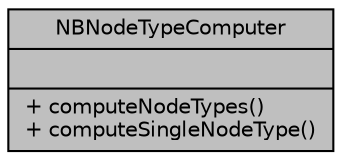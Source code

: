 digraph "NBNodeTypeComputer"
{
  edge [fontname="Helvetica",fontsize="10",labelfontname="Helvetica",labelfontsize="10"];
  node [fontname="Helvetica",fontsize="10",shape=record];
  Node1 [label="{NBNodeTypeComputer\n||+ computeNodeTypes()\l+ computeSingleNodeType()\l}",height=0.2,width=0.4,color="black", fillcolor="grey75", style="filled", fontcolor="black"];
}
